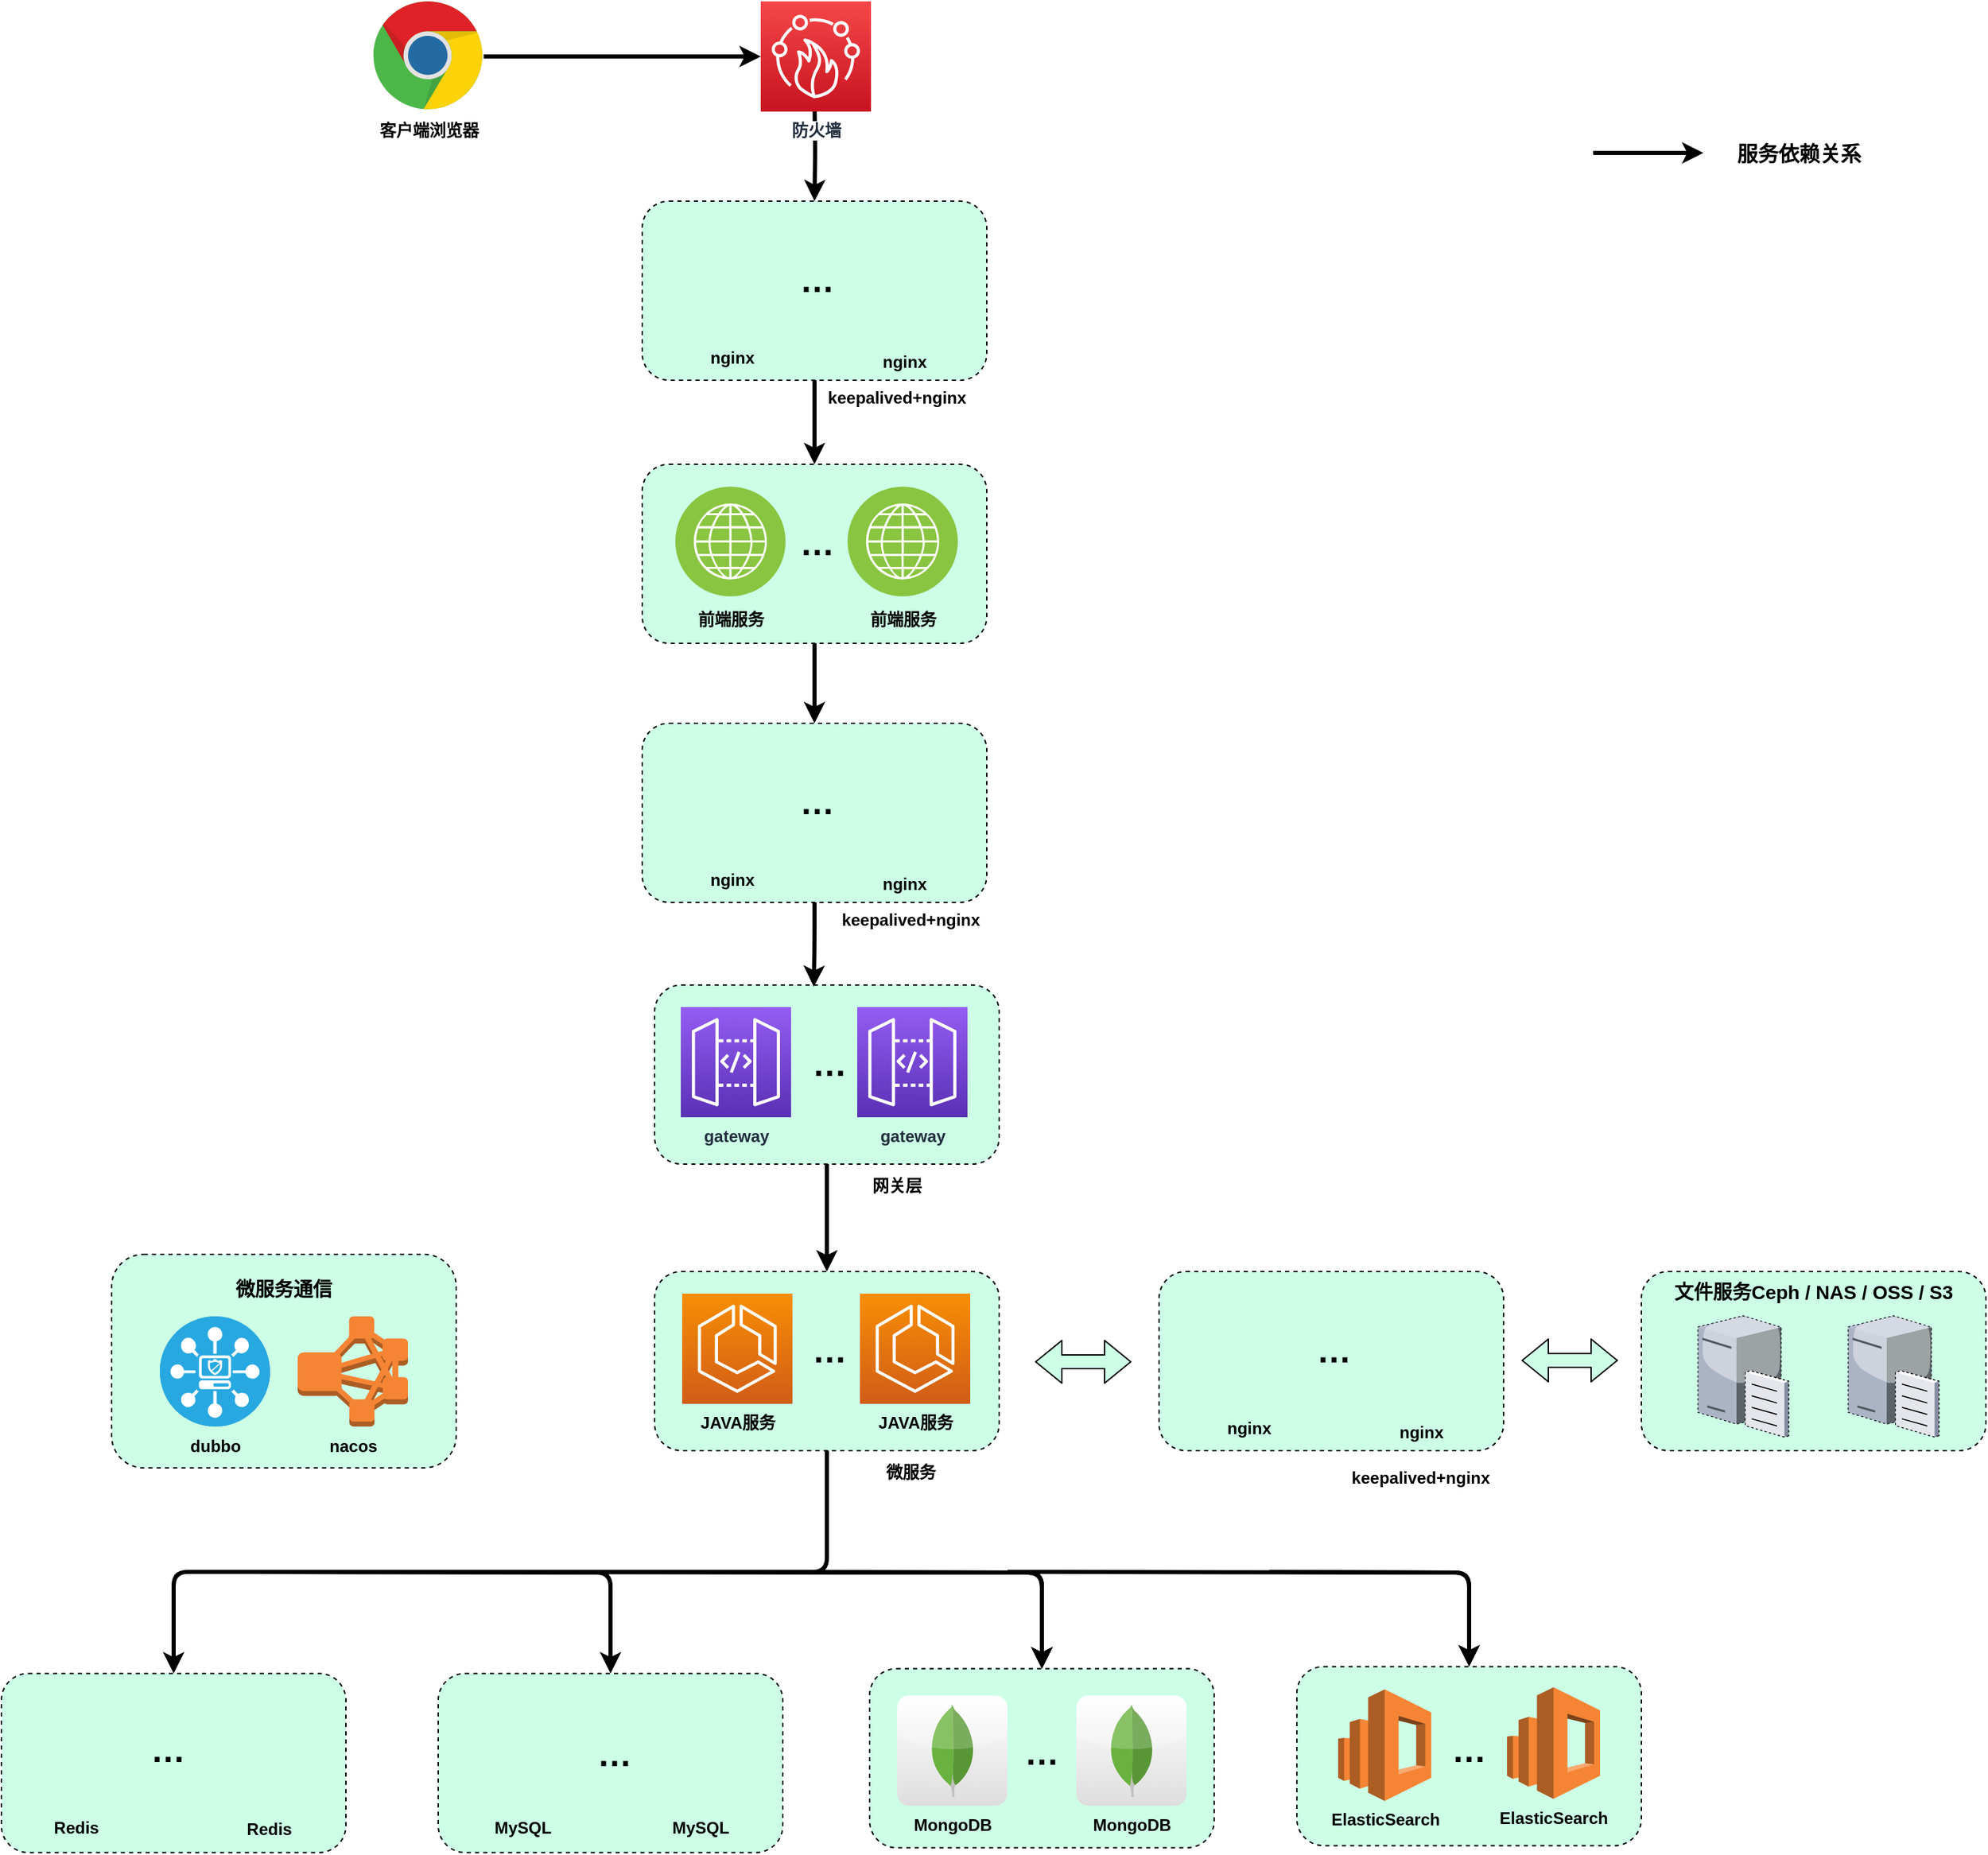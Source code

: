 <mxfile version="14.7.8" type="github">
  <diagram id="-XQVmP164iIxbpDRxiDr" name="第 1 页">
    <mxGraphModel dx="2595" dy="1448" grid="1" gridSize="10" guides="1" tooltips="1" connect="1" arrows="1" fold="1" page="0" pageScale="1" pageWidth="827" pageHeight="1169" math="0" shadow="0">
      <root>
        <mxCell id="0" />
        <mxCell id="1" parent="0" />
        <mxCell id="LHCKISDICAmvEoplOuZN-1" value="" style="rounded=1;whiteSpace=wrap;html=1;labelBackgroundColor=#ffffff;fontSize=12;dashed=1;fillColor=#CCFFE6;" parent="1" vertex="1">
          <mxGeometry x="1390" y="1012" width="250" height="130" as="geometry" />
        </mxCell>
        <mxCell id="LHCKISDICAmvEoplOuZN-3" value="" style="rounded=1;whiteSpace=wrap;html=1;labelBackgroundColor=none;fontSize=12;dashed=1;fillColor=#CCFFE6;" parent="1" vertex="1">
          <mxGeometry x="280" y="999.5" width="250" height="155" as="geometry" />
        </mxCell>
        <mxCell id="LHCKISDICAmvEoplOuZN-4" value="" style="rounded=1;whiteSpace=wrap;html=1;labelBackgroundColor=#CCFFE6;fontSize=12;dashed=1;fillColor=#CCFFE6;" parent="1" vertex="1">
          <mxGeometry x="200" y="1303.7" width="250" height="130" as="geometry" />
        </mxCell>
        <mxCell id="LHCKISDICAmvEoplOuZN-5" value="" style="rounded=1;whiteSpace=wrap;html=1;labelBackgroundColor=#ffffff;fontSize=12;dashed=1;fillColor=#CCFFE6;" parent="1" vertex="1">
          <mxGeometry x="517" y="1303.7" width="250" height="130" as="geometry" />
        </mxCell>
        <mxCell id="LHCKISDICAmvEoplOuZN-6" value="" style="rounded=1;whiteSpace=wrap;html=1;labelBackgroundColor=#ffffff;fontSize=12;dashed=1;fillColor=#CCFFE6;" parent="1" vertex="1">
          <mxGeometry x="830" y="1300.2" width="250" height="130" as="geometry" />
        </mxCell>
        <mxCell id="LHCKISDICAmvEoplOuZN-7" value="" style="rounded=1;whiteSpace=wrap;html=1;labelBackgroundColor=#ffffff;fontSize=12;dashed=1;fillColor=#CCFFE6;" parent="1" vertex="1">
          <mxGeometry x="1140" y="1298.7" width="250" height="130" as="geometry" />
        </mxCell>
        <mxCell id="LHCKISDICAmvEoplOuZN-8" style="edgeStyle=orthogonalEdgeStyle;rounded=1;orthogonalLoop=1;jettySize=auto;html=1;entryX=0;entryY=0.5;entryDx=0;entryDy=0;entryPerimeter=0;strokeWidth=3;" parent="1" source="LHCKISDICAmvEoplOuZN-9" target="LHCKISDICAmvEoplOuZN-17" edge="1">
          <mxGeometry relative="1" as="geometry">
            <mxPoint x="760" y="120.3" as="targetPoint" />
          </mxGeometry>
        </mxCell>
        <mxCell id="LHCKISDICAmvEoplOuZN-9" value="&lt;b&gt;客户端浏览器&lt;/b&gt;" style="dashed=0;outlineConnect=0;html=1;align=center;labelPosition=center;verticalLabelPosition=bottom;verticalAlign=top;shape=mxgraph.weblogos.chrome" parent="1" vertex="1">
          <mxGeometry x="470" y="90" width="80" height="80" as="geometry" />
        </mxCell>
        <mxCell id="LHCKISDICAmvEoplOuZN-10" style="edgeStyle=orthogonalEdgeStyle;rounded=1;orthogonalLoop=1;jettySize=auto;html=1;strokeWidth=3;entryX=0.5;entryY=0;entryDx=0;entryDy=0;" parent="1" target="LHCKISDICAmvEoplOuZN-141" edge="1">
          <mxGeometry relative="1" as="geometry">
            <mxPoint x="790" y="160.3" as="sourcePoint" />
          </mxGeometry>
        </mxCell>
        <mxCell id="LHCKISDICAmvEoplOuZN-17" value="&lt;b&gt;防火墙&lt;/b&gt;" style="points=[[0,0,0],[0.25,0,0],[0.5,0,0],[0.75,0,0],[1,0,0],[0,1,0],[0.25,1,0],[0.5,1,0],[0.75,1,0],[1,1,0],[0,0.25,0],[0,0.5,0],[0,0.75,0],[1,0.25,0],[1,0.5,0],[1,0.75,0]];outlineConnect=0;fontColor=#232F3E;gradientColor=#F54749;gradientDirection=north;fillColor=#C7131F;strokeColor=#ffffff;dashed=0;verticalLabelPosition=bottom;verticalAlign=top;align=center;html=1;fontSize=12;fontStyle=0;aspect=fixed;shape=mxgraph.aws4.resourceIcon;resIcon=mxgraph.aws4.firewall_manager;labelBackgroundColor=#ffffff;" parent="1" vertex="1">
          <mxGeometry x="751" y="90" width="80" height="80" as="geometry" />
        </mxCell>
        <mxCell id="LHCKISDICAmvEoplOuZN-26" style="edgeStyle=orthogonalEdgeStyle;rounded=1;orthogonalLoop=1;jettySize=auto;html=1;exitX=0.5;exitY=1;exitDx=0;exitDy=0;exitPerimeter=0;entryX=0.5;entryY=0;entryDx=0;entryDy=0;strokeWidth=3;fontSize=12;" parent="1" target="LHCKISDICAmvEoplOuZN-5" edge="1">
          <mxGeometry relative="1" as="geometry">
            <mxPoint x="380" y="1230.0" as="sourcePoint" />
          </mxGeometry>
        </mxCell>
        <mxCell id="LHCKISDICAmvEoplOuZN-27" style="edgeStyle=orthogonalEdgeStyle;rounded=1;orthogonalLoop=1;jettySize=auto;html=1;exitX=0.5;exitY=1;exitDx=0;exitDy=0;exitPerimeter=0;entryX=0.5;entryY=0;entryDx=0;entryDy=0;strokeWidth=3;fontSize=12;" parent="1" target="LHCKISDICAmvEoplOuZN-6" edge="1">
          <mxGeometry relative="1" as="geometry">
            <mxPoint x="380" y="1230.0" as="sourcePoint" />
          </mxGeometry>
        </mxCell>
        <mxCell id="LHCKISDICAmvEoplOuZN-29" style="edgeStyle=orthogonalEdgeStyle;rounded=1;orthogonalLoop=1;jettySize=auto;html=1;exitX=0.5;exitY=1;exitDx=0;exitDy=0;exitPerimeter=0;entryX=0.5;entryY=0;entryDx=0;entryDy=0;strokeWidth=3;fontSize=12;" parent="1" target="LHCKISDICAmvEoplOuZN-6" edge="1">
          <mxGeometry relative="1" as="geometry">
            <mxPoint x="560" y="1230.0" as="sourcePoint" />
          </mxGeometry>
        </mxCell>
        <mxCell id="LHCKISDICAmvEoplOuZN-31" style="edgeStyle=orthogonalEdgeStyle;rounded=1;orthogonalLoop=1;jettySize=auto;html=1;exitX=0.5;exitY=1;exitDx=0;exitDy=0;exitPerimeter=0;entryX=0.5;entryY=0;entryDx=0;entryDy=0;strokeWidth=3;fontSize=12;" parent="1" target="LHCKISDICAmvEoplOuZN-6" edge="1">
          <mxGeometry relative="1" as="geometry">
            <mxPoint x="750" y="1230.0" as="sourcePoint" />
          </mxGeometry>
        </mxCell>
        <mxCell id="LHCKISDICAmvEoplOuZN-33" style="edgeStyle=orthogonalEdgeStyle;rounded=1;orthogonalLoop=1;jettySize=auto;html=1;exitX=0.5;exitY=1;exitDx=0;exitDy=0;exitPerimeter=0;entryX=0.5;entryY=0;entryDx=0;entryDy=0;strokeWidth=3;fontSize=12;" parent="1" target="LHCKISDICAmvEoplOuZN-7" edge="1">
          <mxGeometry relative="1" as="geometry">
            <mxPoint x="930" y="1230.0" as="sourcePoint" />
          </mxGeometry>
        </mxCell>
        <mxCell id="LHCKISDICAmvEoplOuZN-35" style="edgeStyle=orthogonalEdgeStyle;rounded=1;orthogonalLoop=1;jettySize=auto;html=1;exitX=0.5;exitY=1;exitDx=0;exitDy=0;exitPerimeter=0;entryX=0.5;entryY=0;entryDx=0;entryDy=0;strokeWidth=3;fontSize=12;" parent="1" target="LHCKISDICAmvEoplOuZN-7" edge="1">
          <mxGeometry relative="1" as="geometry">
            <mxPoint x="1120" y="1230.0" as="sourcePoint" />
          </mxGeometry>
        </mxCell>
        <mxCell id="LHCKISDICAmvEoplOuZN-41" value="Redis" style="shape=image;html=1;verticalAlign=top;verticalLabelPosition=bottom;labelBackgroundColor=none;imageAspect=0;aspect=fixed;image=https://cdn4.iconfinder.com/data/icons/redis-2/1451/Untitled-2-128.png;fontSize=12;fontStyle=1" parent="1" vertex="1">
          <mxGeometry x="214" y="1321.7" width="80" height="80" as="geometry" />
        </mxCell>
        <mxCell id="LHCKISDICAmvEoplOuZN-42" value="Redis" style="shape=image;html=1;verticalAlign=top;verticalLabelPosition=bottom;labelBackgroundColor=none;imageAspect=0;aspect=fixed;image=https://cdn4.iconfinder.com/data/icons/redis-2/1451/Untitled-2-128.png;fontSize=12;fontStyle=1" parent="1" vertex="1">
          <mxGeometry x="354" y="1322.7" width="80" height="80" as="geometry" />
        </mxCell>
        <mxCell id="LHCKISDICAmvEoplOuZN-43" value="&lt;b&gt;MySQL&lt;/b&gt;" style="shape=image;html=1;verticalAlign=top;verticalLabelPosition=bottom;labelBackgroundColor=none;imageAspect=0;aspect=fixed;image=https://cdn4.iconfinder.com/data/icons/logos-3/181/MySQL-128.png;fontSize=12;" parent="1" vertex="1">
          <mxGeometry x="538" y="1322.2" width="80" height="80" as="geometry" />
        </mxCell>
        <mxCell id="LHCKISDICAmvEoplOuZN-44" value="&lt;b&gt;MySQL&lt;/b&gt;" style="shape=image;html=1;verticalAlign=top;verticalLabelPosition=bottom;labelBackgroundColor=none;imageAspect=0;aspect=fixed;image=https://cdn4.iconfinder.com/data/icons/logos-3/181/MySQL-128.png;fontSize=12;" parent="1" vertex="1">
          <mxGeometry x="667" y="1322.2" width="80" height="80" as="geometry" />
        </mxCell>
        <mxCell id="LHCKISDICAmvEoplOuZN-45" value="&lt;b&gt;MongoDB&lt;/b&gt;" style="dashed=0;outlineConnect=0;html=1;align=center;labelPosition=center;verticalLabelPosition=bottom;verticalAlign=top;shape=mxgraph.webicons.mongodb;gradientColor=#DFDEDE;labelBackgroundColor=none;fontSize=12;" parent="1" vertex="1">
          <mxGeometry x="850" y="1319.7" width="80" height="80" as="geometry" />
        </mxCell>
        <mxCell id="LHCKISDICAmvEoplOuZN-46" value="&lt;b&gt;MongoDB&lt;/b&gt;" style="dashed=0;outlineConnect=0;html=1;align=center;labelPosition=center;verticalLabelPosition=bottom;verticalAlign=top;shape=mxgraph.webicons.mongodb;gradientColor=#DFDEDE;labelBackgroundColor=none;fontSize=12;" parent="1" vertex="1">
          <mxGeometry x="980" y="1319.7" width="80" height="80" as="geometry" />
        </mxCell>
        <mxCell id="LHCKISDICAmvEoplOuZN-47" value="&lt;b style=&quot;font-size: 12px;&quot;&gt;ElasticSearch&lt;/b&gt;" style="outlineConnect=0;dashed=0;verticalLabelPosition=bottom;verticalAlign=top;align=center;html=1;shape=mxgraph.aws3.elasticsearch_service;fillColor=#F58534;gradientColor=none;labelBackgroundColor=none;fontSize=12;" parent="1" vertex="1">
          <mxGeometry x="1170" y="1315.2" width="67.5" height="81" as="geometry" />
        </mxCell>
        <mxCell id="LHCKISDICAmvEoplOuZN-48" value="&lt;b&gt;ElasticSearch&lt;/b&gt;" style="outlineConnect=0;dashed=0;verticalLabelPosition=bottom;verticalAlign=top;align=center;html=1;shape=mxgraph.aws3.elasticsearch_service;fillColor=#F58534;gradientColor=none;labelBackgroundColor=none;fontSize=12;" parent="1" vertex="1">
          <mxGeometry x="1292.5" y="1313.7" width="67.5" height="81" as="geometry" />
        </mxCell>
        <mxCell id="LHCKISDICAmvEoplOuZN-53" style="edgeStyle=orthogonalEdgeStyle;rounded=1;orthogonalLoop=1;jettySize=auto;html=1;strokeWidth=3;fontSize=13;" parent="1" edge="1">
          <mxGeometry relative="1" as="geometry">
            <mxPoint x="1355" y="200" as="sourcePoint" />
            <mxPoint x="1435" y="200" as="targetPoint" />
          </mxGeometry>
        </mxCell>
        <mxCell id="LHCKISDICAmvEoplOuZN-54" value="服务依赖关系" style="text;html=1;strokeColor=none;fillColor=none;align=center;verticalAlign=middle;whiteSpace=wrap;rounded=0;dashed=1;labelBackgroundColor=#ffffff;fontSize=15;fontStyle=1" parent="1" vertex="1">
          <mxGeometry x="1454" y="190" width="101" height="20" as="geometry" />
        </mxCell>
        <mxCell id="LHCKISDICAmvEoplOuZN-55" value="&lt;span style=&quot;font-size: 12px&quot;&gt;dubbo&lt;/span&gt;" style="fillColor=#28A8E0;verticalLabelPosition=bottom;html=1;strokeColor=#ffffff;verticalAlign=top;align=center;points=[[0.145,0.145,0],[0.5,0,0],[0.855,0.145,0],[1,0.5,0],[0.855,0.855,0],[0.5,1,0],[0.145,0.855,0],[0,0.5,0]];pointerEvents=1;shape=mxgraph.cisco_safe.compositeIcon;bgIcon=ellipse;resIcon=mxgraph.cisco_safe.capability.distributed_denial_of_service_protection;dashed=1;labelBackgroundColor=none;fontSize=12;fontStyle=1" parent="1" vertex="1">
          <mxGeometry x="315" y="1044.5" width="80" height="80" as="geometry" />
        </mxCell>
        <mxCell id="LHCKISDICAmvEoplOuZN-56" value="&lt;b&gt;nacos&lt;/b&gt;" style="outlineConnect=0;dashed=0;verticalLabelPosition=bottom;verticalAlign=top;align=center;html=1;shape=mxgraph.aws3.emr_cluster;fillColor=#F58534;gradientColor=none;labelBackgroundColor=none;fontSize=12;" parent="1" vertex="1">
          <mxGeometry x="415" y="1044.5" width="80" height="80" as="geometry" />
        </mxCell>
        <mxCell id="LHCKISDICAmvEoplOuZN-57" value="微服务通信" style="text;html=1;strokeColor=none;fillColor=none;align=center;verticalAlign=middle;whiteSpace=wrap;rounded=0;dashed=1;labelBackgroundColor=none;fontSize=14;fontStyle=1" parent="1" vertex="1">
          <mxGeometry x="365" y="1014.5" width="80" height="20" as="geometry" />
        </mxCell>
        <mxCell id="LHCKISDICAmvEoplOuZN-61" value="…" style="text;html=1;strokeColor=none;fillColor=none;align=center;verticalAlign=middle;whiteSpace=wrap;rounded=0;dashed=1;labelBackgroundColor=none;fontSize=25;fontStyle=1" parent="1" vertex="1">
          <mxGeometry x="1245" y="1348.2" width="40" height="20" as="geometry" />
        </mxCell>
        <mxCell id="LHCKISDICAmvEoplOuZN-62" value="…" style="text;html=1;strokeColor=none;fillColor=none;align=center;verticalAlign=middle;whiteSpace=wrap;rounded=0;dashed=1;labelBackgroundColor=none;fontSize=25;fontStyle=1" parent="1" vertex="1">
          <mxGeometry x="935" y="1349.7" width="40" height="20" as="geometry" />
        </mxCell>
        <mxCell id="LHCKISDICAmvEoplOuZN-63" value="…" style="text;html=1;strokeColor=none;fillColor=none;align=center;verticalAlign=middle;whiteSpace=wrap;rounded=0;dashed=1;labelBackgroundColor=none;fontSize=25;fontStyle=1" parent="1" vertex="1">
          <mxGeometry x="625" y="1350.7" width="40" height="20" as="geometry" />
        </mxCell>
        <mxCell id="LHCKISDICAmvEoplOuZN-64" value="…" style="text;html=1;strokeColor=none;fillColor=none;align=center;verticalAlign=middle;whiteSpace=wrap;rounded=0;dashed=1;labelBackgroundColor=none;fontSize=25;fontStyle=1" parent="1" vertex="1">
          <mxGeometry x="301" y="1347.7" width="40" height="20" as="geometry" />
        </mxCell>
        <mxCell id="LHCKISDICAmvEoplOuZN-65" value="" style="verticalLabelPosition=bottom;aspect=fixed;html=1;verticalAlign=top;strokeColor=none;align=center;outlineConnect=0;shape=mxgraph.citrix.file_server;dashed=1;labelBackgroundColor=none;fillColor=#CCFFE6;fontSize=25;" parent="1" vertex="1">
          <mxGeometry x="1431" y="1042" width="65.85" height="90" as="geometry" />
        </mxCell>
        <mxCell id="LHCKISDICAmvEoplOuZN-66" value="" style="verticalLabelPosition=bottom;aspect=fixed;html=1;verticalAlign=top;strokeColor=none;align=center;outlineConnect=0;shape=mxgraph.citrix.file_server;dashed=1;labelBackgroundColor=none;fillColor=#CCFFE6;fontSize=25;" parent="1" vertex="1">
          <mxGeometry x="1540" y="1042" width="65.85" height="90" as="geometry" />
        </mxCell>
        <mxCell id="LHCKISDICAmvEoplOuZN-67" value="文件服务Ceph / NAS / OSS / S3" style="text;html=1;strokeColor=none;fillColor=none;align=center;verticalAlign=middle;whiteSpace=wrap;rounded=0;dashed=1;labelBackgroundColor=none;fontSize=14;fontStyle=1" parent="1" vertex="1">
          <mxGeometry x="1405" y="1017" width="220" height="20" as="geometry" />
        </mxCell>
        <mxCell id="LHCKISDICAmvEoplOuZN-68" value="" style="shape=flexArrow;endArrow=classic;startArrow=classic;html=1;strokeWidth=1;fontSize=14;shadow=0;sketch=0;fillColor=#CCFFE6;" parent="1" edge="1">
          <mxGeometry width="50" height="50" relative="1" as="geometry">
            <mxPoint x="950" y="1077.5" as="sourcePoint" />
            <mxPoint x="1020" y="1077.5" as="targetPoint" />
          </mxGeometry>
        </mxCell>
        <mxCell id="LHCKISDICAmvEoplOuZN-69" value="" style="shape=flexArrow;endArrow=classic;startArrow=classic;html=1;strokeWidth=1;fontSize=14;shadow=0;sketch=0;fillColor=#CCFFE6;" parent="1" edge="1">
          <mxGeometry width="50" height="50" relative="1" as="geometry">
            <mxPoint x="1303" y="1076.5" as="sourcePoint" />
            <mxPoint x="1373" y="1076.5" as="targetPoint" />
          </mxGeometry>
        </mxCell>
        <mxCell id="LHCKISDICAmvEoplOuZN-139" value="" style="group" parent="1" vertex="1" connectable="0">
          <mxGeometry x="1040" y="1012" width="250" height="130" as="geometry" />
        </mxCell>
        <mxCell id="LHCKISDICAmvEoplOuZN-2" value="" style="rounded=1;whiteSpace=wrap;html=1;labelBackgroundColor=#ffffff;fontSize=12;dashed=1;fillColor=#CCFFE6;" parent="LHCKISDICAmvEoplOuZN-139" vertex="1">
          <mxGeometry width="250" height="130" as="geometry" />
        </mxCell>
        <mxCell id="LHCKISDICAmvEoplOuZN-58" value="nginx" style="shape=image;html=1;verticalAlign=top;verticalLabelPosition=bottom;labelBackgroundColor=none;imageAspect=0;aspect=fixed;image=https://cdn4.iconfinder.com/data/icons/logos-brands-5/24/nginx-128.png;dashed=1;fillColor=#CCFFE6;fontSize=12;fontStyle=1" parent="LHCKISDICAmvEoplOuZN-139" vertex="1">
          <mxGeometry x="25" y="20.3" width="80" height="80" as="geometry" />
        </mxCell>
        <mxCell id="LHCKISDICAmvEoplOuZN-59" value="nginx" style="shape=image;html=1;verticalAlign=top;verticalLabelPosition=bottom;labelBackgroundColor=none;imageAspect=0;aspect=fixed;image=https://cdn4.iconfinder.com/data/icons/logos-brands-5/24/nginx-128.png;dashed=1;fillColor=#CCFFE6;fontSize=12;fontStyle=1" parent="LHCKISDICAmvEoplOuZN-139" vertex="1">
          <mxGeometry x="150" y="23" width="80" height="80" as="geometry" />
        </mxCell>
        <mxCell id="LHCKISDICAmvEoplOuZN-60" value="…" style="text;html=1;strokeColor=none;fillColor=none;align=center;verticalAlign=middle;whiteSpace=wrap;rounded=0;dashed=1;labelBackgroundColor=none;fontSize=25;fontStyle=1" parent="LHCKISDICAmvEoplOuZN-139" vertex="1">
          <mxGeometry x="107" y="46" width="40" height="20" as="geometry" />
        </mxCell>
        <mxCell id="LHCKISDICAmvEoplOuZN-140" value="" style="group" parent="1" vertex="1" connectable="0">
          <mxGeometry x="665" y="235" width="250" height="130" as="geometry" />
        </mxCell>
        <mxCell id="LHCKISDICAmvEoplOuZN-141" value="" style="rounded=1;whiteSpace=wrap;html=1;labelBackgroundColor=#ffffff;fontSize=12;dashed=1;fillColor=#CCFFE6;" parent="LHCKISDICAmvEoplOuZN-140" vertex="1">
          <mxGeometry width="250" height="130" as="geometry" />
        </mxCell>
        <mxCell id="LHCKISDICAmvEoplOuZN-142" value="nginx" style="shape=image;html=1;verticalAlign=top;verticalLabelPosition=bottom;labelBackgroundColor=none;imageAspect=0;aspect=fixed;image=https://cdn4.iconfinder.com/data/icons/logos-brands-5/24/nginx-128.png;dashed=1;fillColor=#CCFFE6;fontSize=12;fontStyle=1" parent="LHCKISDICAmvEoplOuZN-140" vertex="1">
          <mxGeometry x="25" y="20.3" width="80" height="80" as="geometry" />
        </mxCell>
        <mxCell id="LHCKISDICAmvEoplOuZN-143" value="nginx" style="shape=image;html=1;verticalAlign=top;verticalLabelPosition=bottom;labelBackgroundColor=none;imageAspect=0;aspect=fixed;image=https://cdn4.iconfinder.com/data/icons/logos-brands-5/24/nginx-128.png;dashed=1;fillColor=#CCFFE6;fontSize=12;fontStyle=1" parent="LHCKISDICAmvEoplOuZN-140" vertex="1">
          <mxGeometry x="150" y="23" width="80" height="80" as="geometry" />
        </mxCell>
        <mxCell id="LHCKISDICAmvEoplOuZN-144" value="…" style="text;html=1;strokeColor=none;fillColor=none;align=center;verticalAlign=middle;whiteSpace=wrap;rounded=0;dashed=1;labelBackgroundColor=none;fontSize=25;fontStyle=1" parent="LHCKISDICAmvEoplOuZN-140" vertex="1">
          <mxGeometry x="107" y="46" width="40" height="20" as="geometry" />
        </mxCell>
        <mxCell id="LHCKISDICAmvEoplOuZN-152" value="" style="group;labelBackgroundColor=none;" parent="1" vertex="1" connectable="0">
          <mxGeometry x="665" y="426" width="250" height="130" as="geometry" />
        </mxCell>
        <mxCell id="LHCKISDICAmvEoplOuZN-153" value="" style="rounded=1;whiteSpace=wrap;html=1;labelBackgroundColor=#ffffff;fontSize=12;dashed=1;fillColor=#CCFFE6;" parent="LHCKISDICAmvEoplOuZN-152" vertex="1">
          <mxGeometry width="250" height="130" as="geometry" />
        </mxCell>
        <mxCell id="LHCKISDICAmvEoplOuZN-156" value="…" style="text;html=1;strokeColor=none;fillColor=none;align=center;verticalAlign=middle;whiteSpace=wrap;rounded=0;dashed=1;labelBackgroundColor=none;fontSize=25;fontStyle=1" parent="LHCKISDICAmvEoplOuZN-152" vertex="1">
          <mxGeometry x="107" y="46" width="40" height="20" as="geometry" />
        </mxCell>
        <mxCell id="LHCKISDICAmvEoplOuZN-158" value="&lt;b&gt;&lt;font color=&quot;#000000&quot; style=&quot;background-color: rgb(204 , 255 , 230)&quot;&gt;前端服务&lt;/font&gt;&lt;/b&gt;" style="aspect=fixed;perimeter=ellipsePerimeter;html=1;align=center;shadow=0;dashed=0;fontColor=#4277BB;labelBackgroundColor=none;fontSize=12;spacingTop=3;image;image=img/lib/ibm/infrastructure/channels.svg;" parent="LHCKISDICAmvEoplOuZN-152" vertex="1">
          <mxGeometry x="24" y="16" width="80" height="80" as="geometry" />
        </mxCell>
        <mxCell id="LHCKISDICAmvEoplOuZN-157" value="&lt;b&gt;&lt;font color=&quot;#000000&quot; style=&quot;background-color: rgb(204 , 255 , 230)&quot;&gt;前端服务&lt;/font&gt;&lt;/b&gt;" style="aspect=fixed;perimeter=ellipsePerimeter;html=1;align=center;shadow=0;dashed=0;fontColor=#4277BB;labelBackgroundColor=#ffffff;fontSize=12;spacingTop=3;image;image=img/lib/ibm/infrastructure/channels.svg;" parent="LHCKISDICAmvEoplOuZN-152" vertex="1">
          <mxGeometry x="149" y="16" width="80" height="80" as="geometry" />
        </mxCell>
        <mxCell id="LHCKISDICAmvEoplOuZN-160" value="" style="group" parent="1" vertex="1" connectable="0">
          <mxGeometry x="674" y="804" width="250" height="130" as="geometry" />
        </mxCell>
        <mxCell id="LHCKISDICAmvEoplOuZN-161" value="" style="rounded=1;whiteSpace=wrap;html=1;labelBackgroundColor=#ffffff;fontSize=12;dashed=1;fillColor=#CCFFE6;" parent="LHCKISDICAmvEoplOuZN-160" vertex="1">
          <mxGeometry width="250" height="130" as="geometry" />
        </mxCell>
        <mxCell id="LHCKISDICAmvEoplOuZN-162" value="…" style="text;html=1;strokeColor=none;fillColor=none;align=center;verticalAlign=middle;whiteSpace=wrap;rounded=0;dashed=1;labelBackgroundColor=none;fontSize=25;fontStyle=1" parent="LHCKISDICAmvEoplOuZN-160" vertex="1">
          <mxGeometry x="107" y="46" width="40" height="20" as="geometry" />
        </mxCell>
        <mxCell id="Yqaa-as9Cy-Q6mjE3hOE-23" value="gateway" style="points=[[0,0,0],[0.25,0,0],[0.5,0,0],[0.75,0,0],[1,0,0],[0,1,0],[0.25,1,0],[0.5,1,0],[0.75,1,0],[1,1,0],[0,0.25,0],[0,0.5,0],[0,0.75,0],[1,0.25,0],[1,0.5,0],[1,0.75,0]];outlineConnect=0;fontColor=#232F3E;gradientColor=#945DF2;gradientDirection=north;fillColor=#5A30B5;strokeColor=#ffffff;dashed=0;verticalLabelPosition=bottom;verticalAlign=top;align=center;html=1;fontSize=12;fontStyle=1;aspect=fixed;shape=mxgraph.aws4.resourceIcon;resIcon=mxgraph.aws4.api_gateway;labelBorderColor=none;labelBackgroundColor=none;" vertex="1" parent="LHCKISDICAmvEoplOuZN-160">
          <mxGeometry x="19" y="16" width="80" height="80" as="geometry" />
        </mxCell>
        <mxCell id="Yqaa-as9Cy-Q6mjE3hOE-4" value="gateway" style="points=[[0,0,0],[0.25,0,0],[0.5,0,0],[0.75,0,0],[1,0,0],[0,1,0],[0.25,1,0],[0.5,1,0],[0.75,1,0],[1,1,0],[0,0.25,0],[0,0.5,0],[0,0.75,0],[1,0.25,0],[1,0.5,0],[1,0.75,0]];outlineConnect=0;fontColor=#232F3E;gradientColor=#945DF2;gradientDirection=north;fillColor=#5A30B5;strokeColor=#ffffff;dashed=0;verticalLabelPosition=bottom;verticalAlign=top;align=center;html=1;fontSize=12;fontStyle=1;aspect=fixed;shape=mxgraph.aws4.resourceIcon;resIcon=mxgraph.aws4.api_gateway;labelBorderColor=none;labelBackgroundColor=none;" vertex="1" parent="LHCKISDICAmvEoplOuZN-160">
          <mxGeometry x="147" y="16" width="80" height="80" as="geometry" />
        </mxCell>
        <mxCell id="LHCKISDICAmvEoplOuZN-165" style="edgeStyle=orthogonalEdgeStyle;rounded=1;orthogonalLoop=1;jettySize=auto;html=1;strokeWidth=3;entryX=0.5;entryY=0;entryDx=0;entryDy=0;exitX=0.5;exitY=1;exitDx=0;exitDy=0;" parent="1" source="LHCKISDICAmvEoplOuZN-141" target="LHCKISDICAmvEoplOuZN-153" edge="1">
          <mxGeometry relative="1" as="geometry">
            <mxPoint x="800" y="170.3" as="sourcePoint" />
            <mxPoint x="800" y="245" as="targetPoint" />
          </mxGeometry>
        </mxCell>
        <mxCell id="LHCKISDICAmvEoplOuZN-147" value="&lt;b&gt;keepalived+nginx&lt;/b&gt;" style="text;html=1;strokeColor=none;fillColor=none;align=center;verticalAlign=middle;whiteSpace=wrap;rounded=0;" parent="1" vertex="1">
          <mxGeometry x="790" y="368" width="120" height="20" as="geometry" />
        </mxCell>
        <mxCell id="Yqaa-as9Cy-Q6mjE3hOE-16" value="" style="group" vertex="1" connectable="0" parent="1">
          <mxGeometry x="665" y="614" width="250" height="130" as="geometry" />
        </mxCell>
        <mxCell id="Yqaa-as9Cy-Q6mjE3hOE-17" value="" style="rounded=1;whiteSpace=wrap;html=1;labelBackgroundColor=#ffffff;fontSize=12;dashed=1;fillColor=#CCFFE6;" vertex="1" parent="Yqaa-as9Cy-Q6mjE3hOE-16">
          <mxGeometry width="250" height="130" as="geometry" />
        </mxCell>
        <mxCell id="Yqaa-as9Cy-Q6mjE3hOE-18" value="nginx" style="shape=image;html=1;verticalAlign=top;verticalLabelPosition=bottom;labelBackgroundColor=none;imageAspect=0;aspect=fixed;image=https://cdn4.iconfinder.com/data/icons/logos-brands-5/24/nginx-128.png;dashed=1;fillColor=#CCFFE6;fontSize=12;fontStyle=1" vertex="1" parent="Yqaa-as9Cy-Q6mjE3hOE-16">
          <mxGeometry x="25" y="20.3" width="80" height="80" as="geometry" />
        </mxCell>
        <mxCell id="Yqaa-as9Cy-Q6mjE3hOE-19" value="nginx" style="shape=image;html=1;verticalAlign=top;verticalLabelPosition=bottom;labelBackgroundColor=none;imageAspect=0;aspect=fixed;image=https://cdn4.iconfinder.com/data/icons/logos-brands-5/24/nginx-128.png;dashed=1;fillColor=#CCFFE6;fontSize=12;fontStyle=1" vertex="1" parent="Yqaa-as9Cy-Q6mjE3hOE-16">
          <mxGeometry x="150" y="23" width="80" height="80" as="geometry" />
        </mxCell>
        <mxCell id="Yqaa-as9Cy-Q6mjE3hOE-20" value="…" style="text;html=1;strokeColor=none;fillColor=none;align=center;verticalAlign=middle;whiteSpace=wrap;rounded=0;dashed=1;labelBackgroundColor=none;fontSize=25;fontStyle=1" vertex="1" parent="Yqaa-as9Cy-Q6mjE3hOE-16">
          <mxGeometry x="107" y="46" width="40" height="20" as="geometry" />
        </mxCell>
        <mxCell id="Yqaa-as9Cy-Q6mjE3hOE-21" value="&lt;b&gt;keepalived+nginx&lt;/b&gt;" style="text;html=1;strokeColor=none;fillColor=none;align=center;verticalAlign=middle;whiteSpace=wrap;rounded=0;" vertex="1" parent="1">
          <mxGeometry x="810" y="747" width="100" height="20" as="geometry" />
        </mxCell>
        <mxCell id="Yqaa-as9Cy-Q6mjE3hOE-22" style="edgeStyle=orthogonalEdgeStyle;rounded=1;orthogonalLoop=1;jettySize=auto;html=1;strokeWidth=3;entryX=0.5;entryY=0;entryDx=0;entryDy=0;exitX=0.5;exitY=1;exitDx=0;exitDy=0;" edge="1" parent="1" source="LHCKISDICAmvEoplOuZN-153" target="Yqaa-as9Cy-Q6mjE3hOE-17">
          <mxGeometry relative="1" as="geometry">
            <mxPoint x="800" y="361" as="sourcePoint" />
            <mxPoint x="800" y="436" as="targetPoint" />
          </mxGeometry>
        </mxCell>
        <mxCell id="Yqaa-as9Cy-Q6mjE3hOE-25" style="edgeStyle=orthogonalEdgeStyle;rounded=1;orthogonalLoop=1;jettySize=auto;html=1;strokeWidth=3;entryX=0.462;entryY=0.01;entryDx=0;entryDy=0;exitX=0.5;exitY=1;exitDx=0;exitDy=0;entryPerimeter=0;" edge="1" parent="1" source="Yqaa-as9Cy-Q6mjE3hOE-17" target="LHCKISDICAmvEoplOuZN-161">
          <mxGeometry relative="1" as="geometry">
            <mxPoint x="800" y="566.0" as="sourcePoint" />
            <mxPoint x="800" y="624" as="targetPoint" />
          </mxGeometry>
        </mxCell>
        <mxCell id="Yqaa-as9Cy-Q6mjE3hOE-26" value="&lt;b&gt;网关层&lt;/b&gt;" style="text;html=1;strokeColor=none;fillColor=none;align=center;verticalAlign=middle;whiteSpace=wrap;rounded=0;" vertex="1" parent="1">
          <mxGeometry x="800" y="940" width="100" height="20" as="geometry" />
        </mxCell>
        <mxCell id="Yqaa-as9Cy-Q6mjE3hOE-28" value="" style="group" vertex="1" connectable="0" parent="1">
          <mxGeometry x="674" y="1012" width="250" height="130" as="geometry" />
        </mxCell>
        <mxCell id="Yqaa-as9Cy-Q6mjE3hOE-29" value="" style="rounded=1;whiteSpace=wrap;html=1;labelBackgroundColor=#ffffff;fontSize=12;dashed=1;fillColor=#CCFFE6;" vertex="1" parent="Yqaa-as9Cy-Q6mjE3hOE-28">
          <mxGeometry width="250" height="130" as="geometry" />
        </mxCell>
        <mxCell id="Yqaa-as9Cy-Q6mjE3hOE-30" value="…" style="text;html=1;strokeColor=none;fillColor=none;align=center;verticalAlign=middle;whiteSpace=wrap;rounded=0;dashed=1;labelBackgroundColor=none;fontSize=25;fontStyle=1" vertex="1" parent="Yqaa-as9Cy-Q6mjE3hOE-28">
          <mxGeometry x="107" y="46" width="40" height="20" as="geometry" />
        </mxCell>
        <mxCell id="Yqaa-as9Cy-Q6mjE3hOE-34" value="&lt;b&gt;&lt;font color=&quot;#000000&quot;&gt;JAVA服务&lt;/font&gt;&lt;/b&gt;" style="points=[[0,0,0],[0.25,0,0],[0.5,0,0],[0.75,0,0],[1,0,0],[0,1,0],[0.25,1,0],[0.5,1,0],[0.75,1,0],[1,1,0],[0,0.25,0],[0,0.5,0],[0,0.75,0],[1,0.25,0],[1,0.5,0],[1,0.75,0]];outlineConnect=0;fontColor=#232F3E;gradientColor=#F78E04;gradientDirection=north;fillColor=#D05C17;strokeColor=#ffffff;dashed=0;verticalLabelPosition=bottom;verticalAlign=top;align=center;html=1;fontSize=12;fontStyle=0;aspect=fixed;shape=mxgraph.aws4.resourceIcon;resIcon=mxgraph.aws4.ecs;labelBackgroundColor=none;" vertex="1" parent="Yqaa-as9Cy-Q6mjE3hOE-28">
          <mxGeometry x="20" y="16" width="80" height="80" as="geometry" />
        </mxCell>
        <mxCell id="Yqaa-as9Cy-Q6mjE3hOE-39" value="&lt;b&gt;&lt;font color=&quot;#000000&quot;&gt;JAVA服务&lt;/font&gt;&lt;/b&gt;" style="points=[[0,0,0],[0.25,0,0],[0.5,0,0],[0.75,0,0],[1,0,0],[0,1,0],[0.25,1,0],[0.5,1,0],[0.75,1,0],[1,1,0],[0,0.25,0],[0,0.5,0],[0,0.75,0],[1,0.25,0],[1,0.5,0],[1,0.75,0]];outlineConnect=0;fontColor=#232F3E;gradientColor=#F78E04;gradientDirection=north;fillColor=#D05C17;strokeColor=#ffffff;dashed=0;verticalLabelPosition=bottom;verticalAlign=top;align=center;html=1;fontSize=12;fontStyle=0;aspect=fixed;shape=mxgraph.aws4.resourceIcon;resIcon=mxgraph.aws4.ecs;labelBackgroundColor=none;" vertex="1" parent="Yqaa-as9Cy-Q6mjE3hOE-28">
          <mxGeometry x="149" y="16" width="80" height="80" as="geometry" />
        </mxCell>
        <mxCell id="Yqaa-as9Cy-Q6mjE3hOE-33" value="&lt;b&gt;微服务&lt;/b&gt;" style="text;html=1;strokeColor=none;fillColor=none;align=center;verticalAlign=middle;whiteSpace=wrap;rounded=0;" vertex="1" parent="1">
          <mxGeometry x="810" y="1148" width="100" height="20" as="geometry" />
        </mxCell>
        <mxCell id="Yqaa-as9Cy-Q6mjE3hOE-40" value="&lt;b&gt;keepalived+nginx&lt;/b&gt;" style="text;html=1;strokeColor=none;fillColor=none;align=center;verticalAlign=middle;whiteSpace=wrap;rounded=0;" vertex="1" parent="1">
          <mxGeometry x="1170" y="1152" width="120" height="20" as="geometry" />
        </mxCell>
        <mxCell id="Yqaa-as9Cy-Q6mjE3hOE-42" style="edgeStyle=orthogonalEdgeStyle;rounded=1;orthogonalLoop=1;jettySize=auto;html=1;strokeWidth=3;entryX=0.5;entryY=0;entryDx=0;entryDy=0;exitX=0.5;exitY=1;exitDx=0;exitDy=0;" edge="1" parent="1" source="LHCKISDICAmvEoplOuZN-161" target="Yqaa-as9Cy-Q6mjE3hOE-29">
          <mxGeometry relative="1" as="geometry">
            <mxPoint x="800" y="754.0" as="sourcePoint" />
            <mxPoint x="799.5" y="815.3" as="targetPoint" />
          </mxGeometry>
        </mxCell>
        <mxCell id="Yqaa-as9Cy-Q6mjE3hOE-44" style="edgeStyle=orthogonalEdgeStyle;rounded=1;orthogonalLoop=1;jettySize=auto;html=1;strokeWidth=3;exitX=0.5;exitY=1;exitDx=0;exitDy=0;entryX=0.5;entryY=0;entryDx=0;entryDy=0;" edge="1" parent="1" source="Yqaa-as9Cy-Q6mjE3hOE-29" target="LHCKISDICAmvEoplOuZN-4">
          <mxGeometry relative="1" as="geometry">
            <mxPoint x="809" y="944.0" as="sourcePoint" />
            <mxPoint x="310" y="1200" as="targetPoint" />
            <Array as="points">
              <mxPoint x="799" y="1230" />
              <mxPoint x="325" y="1230" />
            </Array>
          </mxGeometry>
        </mxCell>
      </root>
    </mxGraphModel>
  </diagram>
</mxfile>
